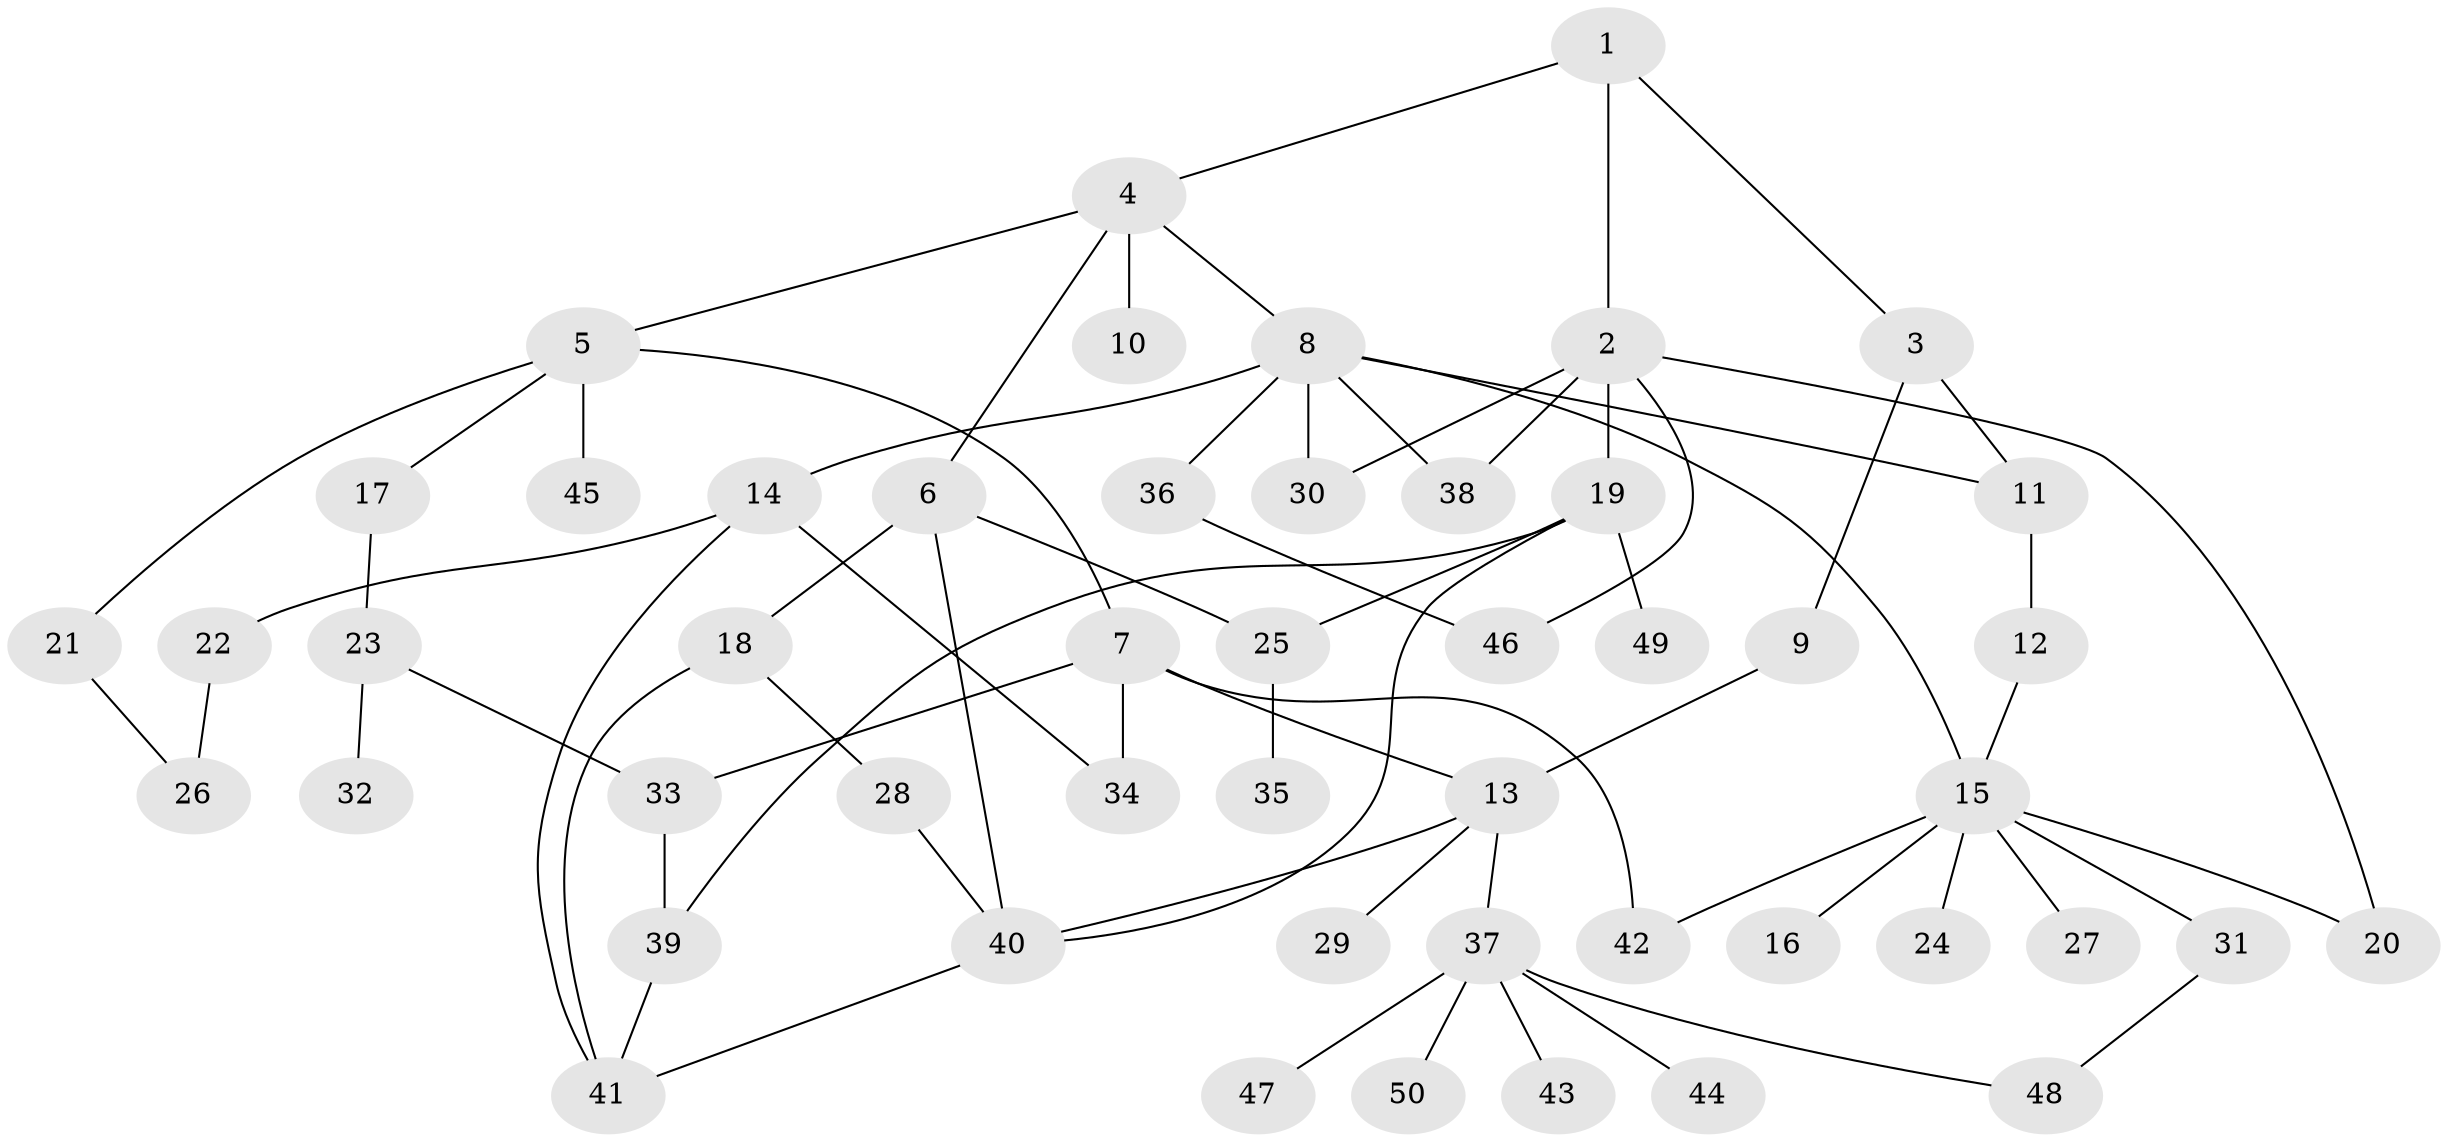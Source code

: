 // Generated by graph-tools (version 1.1) at 2025/42/03/09/25 04:42:51]
// undirected, 50 vertices, 69 edges
graph export_dot {
graph [start="1"]
  node [color=gray90,style=filled];
  1;
  2;
  3;
  4;
  5;
  6;
  7;
  8;
  9;
  10;
  11;
  12;
  13;
  14;
  15;
  16;
  17;
  18;
  19;
  20;
  21;
  22;
  23;
  24;
  25;
  26;
  27;
  28;
  29;
  30;
  31;
  32;
  33;
  34;
  35;
  36;
  37;
  38;
  39;
  40;
  41;
  42;
  43;
  44;
  45;
  46;
  47;
  48;
  49;
  50;
  1 -- 2;
  1 -- 3;
  1 -- 4;
  2 -- 19;
  2 -- 20;
  2 -- 38;
  2 -- 46;
  2 -- 30;
  3 -- 9;
  3 -- 11;
  4 -- 5;
  4 -- 6;
  4 -- 8;
  4 -- 10;
  5 -- 7;
  5 -- 17;
  5 -- 21;
  5 -- 45;
  6 -- 18;
  6 -- 25;
  6 -- 40;
  7 -- 13;
  7 -- 42;
  7 -- 34;
  7 -- 33;
  8 -- 14;
  8 -- 15;
  8 -- 30;
  8 -- 36;
  8 -- 38;
  8 -- 11;
  9 -- 13;
  11 -- 12;
  12 -- 15;
  13 -- 29;
  13 -- 37;
  13 -- 40;
  14 -- 22;
  14 -- 34;
  14 -- 41;
  15 -- 16;
  15 -- 24;
  15 -- 27;
  15 -- 31;
  15 -- 42;
  15 -- 20;
  17 -- 23;
  18 -- 28;
  18 -- 41;
  19 -- 25;
  19 -- 49;
  19 -- 40;
  19 -- 39;
  21 -- 26;
  22 -- 26;
  23 -- 32;
  23 -- 33;
  25 -- 35;
  28 -- 40;
  31 -- 48;
  33 -- 39;
  36 -- 46;
  37 -- 43;
  37 -- 44;
  37 -- 47;
  37 -- 48;
  37 -- 50;
  39 -- 41;
  40 -- 41;
}
